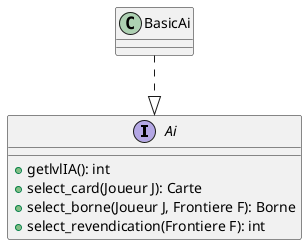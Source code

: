 @startuml ai

interface Ai{
	+ getlvlIA(): int
	+ select_card(Joueur J): Carte
	+ select_borne(Joueur J, Frontiere F): Borne
	+ select_revendication(Frontiere F): int
}

class BasicAi{
}

BasicAi ..|> Ai

@enduml
